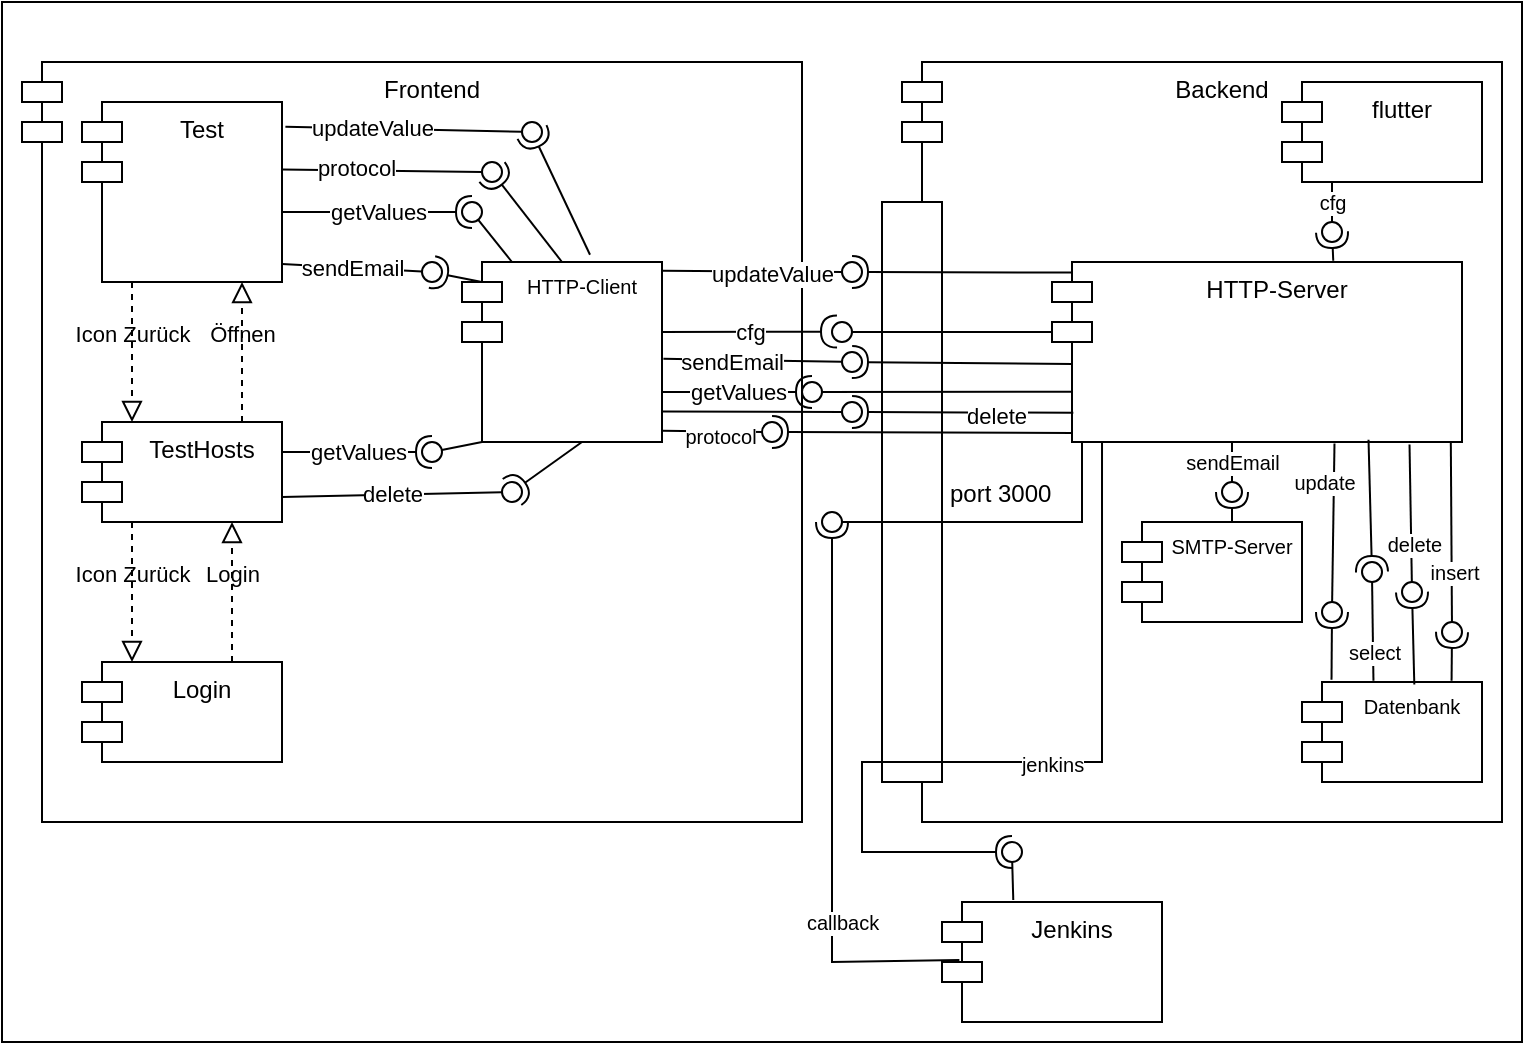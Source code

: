 <mxfile>
    <diagram id="HJxNXuhrgSFgWg1yIh3-" name="Page-1">
        <mxGraphModel dx="405" dy="264" grid="1" gridSize="10" guides="1" tooltips="1" connect="1" arrows="1" fold="1" page="1" pageScale="1" pageWidth="850" pageHeight="1100" background="none" math="0" shadow="0">
            <root>
                <mxCell id="0"/>
                <mxCell id="1" parent="0"/>
                <mxCell id="243" value="" style="rounded=0;whiteSpace=wrap;html=1;labelBackgroundColor=none;labelBorderColor=none;fontSize=10;fontColor=#070e06;" parent="1" vertex="1">
                    <mxGeometry x="70" y="30" width="760" height="520" as="geometry"/>
                </mxCell>
                <mxCell id="244" value="Frontend" style="shape=module;align=left;spacingLeft=20;align=center;verticalAlign=top;labelBackgroundColor=none;fontColor=default;labelBorderColor=none;" parent="1" vertex="1">
                    <mxGeometry x="80" y="60" width="390" height="380" as="geometry"/>
                </mxCell>
                <mxCell id="245" value="Backend" style="shape=module;align=left;spacingLeft=20;align=center;verticalAlign=top;labelBorderColor=none;" parent="1" vertex="1">
                    <mxGeometry x="520" y="60" width="300" height="380" as="geometry"/>
                </mxCell>
                <mxCell id="246" value="Jenkins" style="shape=module;align=left;spacingLeft=20;align=center;verticalAlign=top;" parent="1" vertex="1">
                    <mxGeometry x="540" y="480" width="110" height="60" as="geometry"/>
                </mxCell>
                <mxCell id="247" value="Login" style="shape=module;align=left;spacingLeft=20;align=center;verticalAlign=top;" parent="1" vertex="1">
                    <mxGeometry x="110" y="360" width="100" height="50" as="geometry"/>
                </mxCell>
                <mxCell id="248" value="TestHosts" style="shape=module;align=left;spacingLeft=20;align=center;verticalAlign=top;" parent="1" vertex="1">
                    <mxGeometry x="110" y="240" width="100" height="50" as="geometry"/>
                </mxCell>
                <mxCell id="249" value="Test" style="shape=module;align=left;spacingLeft=20;align=center;verticalAlign=top;" parent="1" vertex="1">
                    <mxGeometry x="110" y="80" width="100" height="90" as="geometry"/>
                </mxCell>
                <mxCell id="250" value="HTTP-Client" style="shape=module;align=left;spacingLeft=20;align=center;verticalAlign=top;fontSize=10;" parent="1" vertex="1">
                    <mxGeometry x="300" y="160" width="100" height="90" as="geometry"/>
                </mxCell>
                <mxCell id="251" value="port 3000" style="fontStyle=0;labelPosition=right;verticalLabelPosition=middle;align=left;verticalAlign=middle;spacingLeft=2;" parent="1" vertex="1">
                    <mxGeometry x="510" y="130" width="30" height="290" as="geometry"/>
                </mxCell>
                <mxCell id="253" value="Icon Zurück" style="endArrow=block;startArrow=none;endFill=0;startFill=0;endSize=8;html=1;verticalAlign=bottom;dashed=1;labelBackgroundColor=none;exitX=0.25;exitY=1;exitDx=0;exitDy=0;entryX=0.25;entryY=0;entryDx=0;entryDy=0;" parent="1" source="248" target="247" edge="1">
                    <mxGeometry width="160" relative="1" as="geometry">
                        <mxPoint x="270" y="320" as="sourcePoint"/>
                        <mxPoint x="430" y="320" as="targetPoint"/>
                    </mxGeometry>
                </mxCell>
                <mxCell id="255" value="Icon Zurück" style="endArrow=block;startArrow=none;endFill=0;startFill=0;endSize=8;html=1;verticalAlign=bottom;dashed=1;labelBackgroundColor=none;exitX=0.25;exitY=1;exitDx=0;exitDy=0;entryX=0.25;entryY=0;entryDx=0;entryDy=0;" parent="1" source="249" target="248" edge="1">
                    <mxGeometry width="160" relative="1" as="geometry">
                        <mxPoint x="240" y="300" as="sourcePoint"/>
                        <mxPoint x="400" y="300" as="targetPoint"/>
                        <mxPoint as="offset"/>
                    </mxGeometry>
                </mxCell>
                <mxCell id="256" value="" style="rounded=0;orthogonalLoop=1;jettySize=auto;html=1;endArrow=none;endFill=0;sketch=0;sourcePerimeterSpacing=0;targetPerimeterSpacing=0;exitX=0.25;exitY=0;exitDx=0;exitDy=0;" parent="1" source="250" target="258" edge="1">
                    <mxGeometry relative="1" as="geometry">
                        <mxPoint x="260" y="135" as="sourcePoint"/>
                    </mxGeometry>
                </mxCell>
                <mxCell id="257" value="getValues" style="rounded=0;orthogonalLoop=1;jettySize=auto;html=1;endArrow=halfCircle;endFill=0;entryX=0.5;entryY=0.5;endSize=6;strokeWidth=1;sketch=0;" parent="1" target="258" edge="1">
                    <mxGeometry relative="1" as="geometry">
                        <mxPoint x="210" y="135" as="sourcePoint"/>
                    </mxGeometry>
                </mxCell>
                <mxCell id="258" value="" style="ellipse;whiteSpace=wrap;html=1;align=center;aspect=fixed;resizable=0;points=[];outlineConnect=0;sketch=0;" parent="1" vertex="1">
                    <mxGeometry x="300" y="130" width="10" height="10" as="geometry"/>
                </mxCell>
                <mxCell id="259" value="sendEmail" style="rounded=0;orthogonalLoop=1;jettySize=auto;html=1;endArrow=none;endFill=0;sketch=0;sourcePerimeterSpacing=0;targetPerimeterSpacing=0;exitX=1;exitY=0.9;exitDx=0;exitDy=0;exitPerimeter=0;" parent="1" source="249" target="261" edge="1">
                    <mxGeometry relative="1" as="geometry">
                        <mxPoint x="230" y="175" as="sourcePoint"/>
                    </mxGeometry>
                </mxCell>
                <mxCell id="260" value="" style="rounded=0;orthogonalLoop=1;jettySize=auto;html=1;endArrow=halfCircle;endFill=0;entryX=0.5;entryY=0.5;endSize=6;strokeWidth=1;sketch=0;exitX=0.093;exitY=0.11;exitDx=0;exitDy=0;exitPerimeter=0;" parent="1" source="250" target="261" edge="1">
                    <mxGeometry relative="1" as="geometry">
                        <mxPoint x="270" y="175" as="sourcePoint"/>
                    </mxGeometry>
                </mxCell>
                <mxCell id="261" value="" style="ellipse;whiteSpace=wrap;html=1;align=center;aspect=fixed;resizable=0;points=[];outlineConnect=0;sketch=0;" parent="1" vertex="1">
                    <mxGeometry x="280" y="160" width="10" height="10" as="geometry"/>
                </mxCell>
                <mxCell id="262" value="" style="rounded=0;orthogonalLoop=1;jettySize=auto;html=1;endArrow=none;endFill=0;sketch=0;sourcePerimeterSpacing=0;targetPerimeterSpacing=0;exitX=1.017;exitY=0.137;exitDx=0;exitDy=0;exitPerimeter=0;align=center;verticalAlign=middle;" parent="1" source="249" target="265" edge="1">
                    <mxGeometry relative="1" as="geometry">
                        <mxPoint x="330" y="125" as="sourcePoint"/>
                    </mxGeometry>
                </mxCell>
                <mxCell id="263" value="updateValue" style="edgeLabel;html=1;align=center;verticalAlign=middle;resizable=0;points=[];" parent="262" vertex="1" connectable="0">
                    <mxGeometry x="-0.275" y="1" relative="1" as="geometry">
                        <mxPoint as="offset"/>
                    </mxGeometry>
                </mxCell>
                <mxCell id="264" value="" style="rounded=0;orthogonalLoop=1;jettySize=auto;html=1;endArrow=halfCircle;endFill=0;entryX=0.5;entryY=0.5;endSize=6;strokeWidth=1;sketch=0;exitX=0.64;exitY=-0.04;exitDx=0;exitDy=0;exitPerimeter=0;" parent="1" source="250" target="265" edge="1">
                    <mxGeometry relative="1" as="geometry">
                        <mxPoint x="370" y="125" as="sourcePoint"/>
                    </mxGeometry>
                </mxCell>
                <mxCell id="265" value="" style="ellipse;whiteSpace=wrap;html=1;align=center;aspect=fixed;resizable=0;points=[];outlineConnect=0;sketch=0;" parent="1" vertex="1">
                    <mxGeometry x="330" y="90" width="10" height="10" as="geometry"/>
                </mxCell>
                <mxCell id="266" value="" style="rounded=0;orthogonalLoop=1;jettySize=auto;html=1;endArrow=none;endFill=0;sketch=0;sourcePerimeterSpacing=0;targetPerimeterSpacing=0;exitX=0;exitY=1;exitDx=10;exitDy=0;exitPerimeter=0;" parent="1" source="250" target="268" edge="1">
                    <mxGeometry relative="1" as="geometry">
                        <mxPoint x="240" y="245" as="sourcePoint"/>
                    </mxGeometry>
                </mxCell>
                <mxCell id="267" value="getValues" style="rounded=0;orthogonalLoop=1;jettySize=auto;html=1;endArrow=halfCircle;endFill=0;entryX=0.5;entryY=0.5;endSize=6;strokeWidth=1;sketch=0;" parent="1" target="268" edge="1">
                    <mxGeometry relative="1" as="geometry">
                        <mxPoint x="210" y="255" as="sourcePoint"/>
                    </mxGeometry>
                </mxCell>
                <mxCell id="268" value="" style="ellipse;whiteSpace=wrap;html=1;align=center;aspect=fixed;resizable=0;points=[];outlineConnect=0;sketch=0;" parent="1" vertex="1">
                    <mxGeometry x="280" y="250" width="10" height="10" as="geometry"/>
                </mxCell>
                <mxCell id="269" value="delete" style="rounded=0;orthogonalLoop=1;jettySize=auto;html=1;endArrow=none;endFill=0;sketch=0;sourcePerimeterSpacing=0;targetPerimeterSpacing=0;exitX=1;exitY=0.75;exitDx=0;exitDy=0;" parent="1" source="248" target="271" edge="1">
                    <mxGeometry relative="1" as="geometry">
                        <mxPoint x="265" y="325" as="sourcePoint"/>
                    </mxGeometry>
                </mxCell>
                <mxCell id="270" value="" style="rounded=0;orthogonalLoop=1;jettySize=auto;html=1;endArrow=halfCircle;endFill=0;entryX=0.5;entryY=0.5;endSize=6;strokeWidth=1;sketch=0;exitX=0.6;exitY=1;exitDx=0;exitDy=0;exitPerimeter=0;" parent="1" source="250" target="271" edge="1">
                    <mxGeometry relative="1" as="geometry">
                        <mxPoint x="305" y="325" as="sourcePoint"/>
                    </mxGeometry>
                </mxCell>
                <mxCell id="271" value="" style="ellipse;whiteSpace=wrap;html=1;align=center;aspect=fixed;resizable=0;points=[];outlineConnect=0;sketch=0;" parent="1" vertex="1">
                    <mxGeometry x="320" y="270" width="10" height="10" as="geometry"/>
                </mxCell>
                <mxCell id="272" value="HTTP-Server" style="shape=module;align=left;spacingLeft=20;align=center;verticalAlign=top;fontColor=default;" parent="1" vertex="1">
                    <mxGeometry x="595" y="160" width="205" height="90" as="geometry"/>
                </mxCell>
                <mxCell id="273" value="" style="rounded=0;orthogonalLoop=1;jettySize=auto;html=1;endArrow=none;endFill=0;sketch=0;sourcePerimeterSpacing=0;targetPerimeterSpacing=0;exitX=1.003;exitY=0.83;exitDx=0;exitDy=0;exitPerimeter=0;" parent="1" source="250" target="276" edge="1">
                    <mxGeometry relative="1" as="geometry">
                        <mxPoint x="400" y="230" as="sourcePoint"/>
                    </mxGeometry>
                </mxCell>
                <mxCell id="274" value="" style="rounded=0;orthogonalLoop=1;jettySize=auto;html=1;endArrow=halfCircle;endFill=0;entryX=0.5;entryY=0.5;endSize=6;strokeWidth=1;sketch=0;exitX=0.052;exitY=0.838;exitDx=0;exitDy=0;exitPerimeter=0;" parent="1" source="272" target="276" edge="1">
                    <mxGeometry relative="1" as="geometry">
                        <mxPoint x="600" y="225" as="sourcePoint"/>
                    </mxGeometry>
                </mxCell>
                <mxCell id="275" value="delete" style="edgeLabel;html=1;align=center;verticalAlign=middle;resizable=0;points=[];" parent="274" vertex="1" connectable="0">
                    <mxGeometry x="-0.293" y="1" relative="1" as="geometry">
                        <mxPoint as="offset"/>
                    </mxGeometry>
                </mxCell>
                <mxCell id="276" value="" style="ellipse;whiteSpace=wrap;html=1;align=center;aspect=fixed;resizable=0;points=[];outlineConnect=0;sketch=0;" parent="1" vertex="1">
                    <mxGeometry x="490" y="230" width="10" height="10" as="geometry"/>
                </mxCell>
                <mxCell id="277" value="" style="rounded=0;orthogonalLoop=1;jettySize=auto;html=1;endArrow=none;endFill=0;sketch=0;sourcePerimeterSpacing=0;targetPerimeterSpacing=0;exitX=0.05;exitY=0.721;exitDx=0;exitDy=0;exitPerimeter=0;" parent="1" source="272" target="279" edge="1">
                    <mxGeometry relative="1" as="geometry">
                        <mxPoint x="430" y="205" as="sourcePoint"/>
                    </mxGeometry>
                </mxCell>
                <mxCell id="278" value="getValues" style="rounded=0;orthogonalLoop=1;jettySize=auto;html=1;endArrow=halfCircle;endFill=0;entryX=0.5;entryY=0.5;endSize=6;strokeWidth=1;sketch=0;" parent="1" target="279" edge="1">
                    <mxGeometry relative="1" as="geometry">
                        <mxPoint x="400" y="225" as="sourcePoint"/>
                    </mxGeometry>
                </mxCell>
                <mxCell id="279" value="" style="ellipse;whiteSpace=wrap;html=1;align=center;aspect=fixed;resizable=0;points=[];outlineConnect=0;sketch=0;" parent="1" vertex="1">
                    <mxGeometry x="470" y="220" width="10" height="10" as="geometry"/>
                </mxCell>
                <mxCell id="280" value="" style="rounded=0;orthogonalLoop=1;jettySize=auto;html=1;endArrow=none;endFill=0;sketch=0;sourcePerimeterSpacing=0;targetPerimeterSpacing=0;exitX=1.007;exitY=0.537;exitDx=0;exitDy=0;exitPerimeter=0;" parent="1" source="250" target="283" edge="1">
                    <mxGeometry relative="1" as="geometry">
                        <mxPoint x="450" y="185" as="sourcePoint"/>
                    </mxGeometry>
                </mxCell>
                <mxCell id="281" value="&lt;span style=&quot;&quot;&gt;sendEmail&lt;/span&gt;" style="edgeLabel;html=1;align=right;verticalAlign=middle;resizable=0;points=[];" parent="280" vertex="1" connectable="0">
                    <mxGeometry x="0.358" relative="1" as="geometry">
                        <mxPoint as="offset"/>
                    </mxGeometry>
                </mxCell>
                <mxCell id="282" value="" style="rounded=0;orthogonalLoop=1;jettySize=auto;html=1;endArrow=halfCircle;endFill=0;entryX=0.5;entryY=0.5;endSize=6;strokeWidth=1;sketch=0;verticalAlign=middle;align=center;exitX=0.05;exitY=0.567;exitDx=0;exitDy=0;exitPerimeter=0;" parent="1" source="272" target="283" edge="1">
                    <mxGeometry relative="1" as="geometry">
                        <mxPoint x="600" y="195" as="sourcePoint"/>
                    </mxGeometry>
                </mxCell>
                <mxCell id="283" value="" style="ellipse;whiteSpace=wrap;html=1;align=center;aspect=fixed;resizable=0;points=[];outlineConnect=0;sketch=0;verticalAlign=middle;" parent="1" vertex="1">
                    <mxGeometry x="490" y="205" width="10" height="10" as="geometry"/>
                </mxCell>
                <mxCell id="284" value="" style="rounded=0;orthogonalLoop=1;jettySize=auto;html=1;endArrow=none;endFill=0;sketch=0;sourcePerimeterSpacing=0;targetPerimeterSpacing=0;exitX=1.003;exitY=0.048;exitDx=0;exitDy=0;exitPerimeter=0;" parent="1" source="250" target="287" edge="1">
                    <mxGeometry relative="1" as="geometry">
                        <mxPoint x="425" y="175" as="sourcePoint"/>
                    </mxGeometry>
                </mxCell>
                <mxCell id="285" value="&lt;div style=&quot;&quot;&gt;updateValue&lt;/div&gt;" style="edgeLabel;html=1;align=center;verticalAlign=middle;resizable=0;points=[];" parent="284" vertex="1" connectable="0">
                    <mxGeometry x="0.2" y="-1" relative="1" as="geometry">
                        <mxPoint as="offset"/>
                    </mxGeometry>
                </mxCell>
                <mxCell id="286" value="" style="rounded=0;orthogonalLoop=1;jettySize=auto;html=1;endArrow=halfCircle;endFill=0;entryX=0.5;entryY=0.5;endSize=6;strokeWidth=1;sketch=0;exitX=0.049;exitY=0.059;exitDx=0;exitDy=0;exitPerimeter=0;" parent="1" source="272" target="287" edge="1">
                    <mxGeometry relative="1" as="geometry">
                        <mxPoint x="465" y="175" as="sourcePoint"/>
                    </mxGeometry>
                </mxCell>
                <mxCell id="287" value="" style="ellipse;whiteSpace=wrap;html=1;align=center;aspect=fixed;resizable=0;points=[];outlineConnect=0;sketch=0;" parent="1" vertex="1">
                    <mxGeometry x="490" y="160" width="10" height="10" as="geometry"/>
                </mxCell>
                <mxCell id="289" value="" style="rounded=0;orthogonalLoop=1;jettySize=auto;html=1;endArrow=none;endFill=0;sketch=0;sourcePerimeterSpacing=0;targetPerimeterSpacing=0;fontSize=10;exitX=1;exitY=0.938;exitDx=0;exitDy=0;exitPerimeter=0;" parent="1" source="250" target="292" edge="1">
                    <mxGeometry relative="1" as="geometry">
                        <mxPoint x="425" y="245" as="sourcePoint"/>
                    </mxGeometry>
                </mxCell>
                <mxCell id="290" value="protocol" style="edgeLabel;html=1;align=center;verticalAlign=middle;resizable=0;points=[];fontSize=10;" parent="289" vertex="1" connectable="0">
                    <mxGeometry x="0.167" y="-2" relative="1" as="geometry">
                        <mxPoint as="offset"/>
                    </mxGeometry>
                </mxCell>
                <mxCell id="291" value="" style="rounded=0;orthogonalLoop=1;jettySize=auto;html=1;endArrow=halfCircle;endFill=0;entryX=0.5;entryY=0.5;endSize=6;strokeWidth=1;sketch=0;fontSize=10;exitX=0.05;exitY=0.95;exitDx=0;exitDy=0;exitPerimeter=0;labelBorderColor=default;labelBackgroundColor=default;fontColor=#070e06;" parent="1" source="272" target="292" edge="1">
                    <mxGeometry relative="1" as="geometry">
                        <mxPoint x="465" y="245" as="sourcePoint"/>
                    </mxGeometry>
                </mxCell>
                <mxCell id="292" value="" style="ellipse;whiteSpace=wrap;html=1;align=center;aspect=fixed;resizable=0;points=[];outlineConnect=0;sketch=0;fontSize=10;" parent="1" vertex="1">
                    <mxGeometry x="450" y="240" width="10" height="10" as="geometry"/>
                </mxCell>
                <mxCell id="293" value="" style="rounded=0;orthogonalLoop=1;jettySize=auto;html=1;endArrow=none;endFill=0;sketch=0;sourcePerimeterSpacing=0;targetPerimeterSpacing=0;fontSize=10;" parent="1" target="295" edge="1">
                    <mxGeometry relative="1" as="geometry">
                        <mxPoint x="610" y="250" as="sourcePoint"/>
                        <Array as="points">
                            <mxPoint x="610" y="290"/>
                        </Array>
                    </mxGeometry>
                </mxCell>
                <mxCell id="294" value="callback" style="rounded=0;orthogonalLoop=1;jettySize=auto;html=1;endArrow=halfCircle;endFill=0;entryX=0.5;entryY=0.5;endSize=6;strokeWidth=1;sketch=0;fontSize=10;exitX=0.079;exitY=0.483;exitDx=0;exitDy=0;exitPerimeter=0;" parent="1" source="246" target="295" edge="1">
                    <mxGeometry x="-0.41" y="-5" relative="1" as="geometry">
                        <mxPoint x="495" y="520" as="sourcePoint"/>
                        <Array as="points">
                            <mxPoint x="485" y="510"/>
                        </Array>
                        <mxPoint as="offset"/>
                    </mxGeometry>
                </mxCell>
                <mxCell id="295" value="" style="ellipse;whiteSpace=wrap;html=1;align=center;aspect=fixed;resizable=0;points=[];outlineConnect=0;sketch=0;fontSize=10;" parent="1" vertex="1">
                    <mxGeometry x="480" y="285" width="10" height="10" as="geometry"/>
                </mxCell>
                <mxCell id="296" value="" style="rounded=0;orthogonalLoop=1;jettySize=auto;html=1;endArrow=none;endFill=0;sketch=0;sourcePerimeterSpacing=0;targetPerimeterSpacing=0;fontSize=10;exitX=0.324;exitY=-0.017;exitDx=0;exitDy=0;exitPerimeter=0;" parent="1" source="246" target="299" edge="1">
                    <mxGeometry relative="1" as="geometry">
                        <mxPoint x="580" y="465" as="sourcePoint"/>
                    </mxGeometry>
                </mxCell>
                <mxCell id="297" value="" style="rounded=0;orthogonalLoop=1;jettySize=auto;html=1;endArrow=halfCircle;endFill=0;entryX=0.5;entryY=0.5;endSize=6;strokeWidth=1;sketch=0;fontSize=10;align=center;verticalAlign=middle;exitX=0.122;exitY=1;exitDx=0;exitDy=0;exitPerimeter=0;" parent="1" source="272" target="299" edge="1">
                    <mxGeometry relative="1" as="geometry">
                        <mxPoint x="560" y="410" as="sourcePoint"/>
                        <Array as="points">
                            <mxPoint x="620" y="410"/>
                            <mxPoint x="500" y="410"/>
                            <mxPoint x="500" y="455"/>
                        </Array>
                    </mxGeometry>
                </mxCell>
                <mxCell id="298" value="jenkins" style="edgeLabel;html=1;align=center;verticalAlign=middle;resizable=0;points=[];fontSize=10;" parent="297" vertex="1" connectable="0">
                    <mxGeometry x="-0.333" y="1" relative="1" as="geometry">
                        <mxPoint x="-26" y="27" as="offset"/>
                    </mxGeometry>
                </mxCell>
                <mxCell id="299" value="" style="ellipse;whiteSpace=wrap;html=1;align=center;aspect=fixed;resizable=0;points=[];outlineConnect=0;sketch=0;fontSize=10;" parent="1" vertex="1">
                    <mxGeometry x="570" y="450" width="10" height="10" as="geometry"/>
                </mxCell>
                <mxCell id="300" value="Datenbank" style="shape=module;align=left;spacingLeft=20;align=center;verticalAlign=top;fontSize=10;" parent="1" vertex="1">
                    <mxGeometry x="720" y="370" width="90" height="50" as="geometry"/>
                </mxCell>
                <mxCell id="304" value="" style="rounded=0;orthogonalLoop=1;jettySize=auto;html=1;endArrow=none;endFill=0;sketch=0;sourcePerimeterSpacing=0;targetPerimeterSpacing=0;fontSize=10;exitX=0.872;exitY=1.014;exitDx=0;exitDy=0;exitPerimeter=0;" parent="1" source="272" target="307" edge="1">
                    <mxGeometry relative="1" as="geometry">
                        <mxPoint x="770" y="325" as="sourcePoint"/>
                    </mxGeometry>
                </mxCell>
                <mxCell id="305" value="delete" style="edgeLabel;html=1;align=center;verticalAlign=middle;resizable=0;points=[];fontSize=10;" parent="304" vertex="1" connectable="0">
                    <mxGeometry x="0.445" y="1" relative="1" as="geometry">
                        <mxPoint as="offset"/>
                    </mxGeometry>
                </mxCell>
                <mxCell id="306" value="" style="rounded=0;orthogonalLoop=1;jettySize=auto;html=1;endArrow=halfCircle;endFill=0;entryX=0.5;entryY=0.5;endSize=6;strokeWidth=1;sketch=0;fontSize=10;exitX=0.624;exitY=0.025;exitDx=0;exitDy=0;exitPerimeter=0;" parent="1" source="300" target="307" edge="1">
                    <mxGeometry relative="1" as="geometry">
                        <mxPoint x="810" y="325" as="sourcePoint"/>
                    </mxGeometry>
                </mxCell>
                <mxCell id="307" value="" style="ellipse;whiteSpace=wrap;html=1;align=center;aspect=fixed;resizable=0;points=[];outlineConnect=0;sketch=0;fontSize=10;" parent="1" vertex="1">
                    <mxGeometry x="770" y="320" width="10" height="10" as="geometry"/>
                </mxCell>
                <mxCell id="308" value="" style="rounded=0;orthogonalLoop=1;jettySize=auto;html=1;endArrow=none;endFill=0;sketch=0;sourcePerimeterSpacing=0;targetPerimeterSpacing=0;fontSize=10;exitX=0.397;exitY=-0.013;exitDx=0;exitDy=0;exitPerimeter=0;" parent="1" source="300" target="311" edge="1">
                    <mxGeometry relative="1" as="geometry">
                        <mxPoint x="760" y="370" as="sourcePoint"/>
                    </mxGeometry>
                </mxCell>
                <mxCell id="309" value="select" style="edgeLabel;html=1;align=center;verticalAlign=middle;resizable=0;points=[];fontSize=10;" parent="308" vertex="1" connectable="0">
                    <mxGeometry x="0.317" y="1" relative="1" as="geometry">
                        <mxPoint x="1" y="18" as="offset"/>
                    </mxGeometry>
                </mxCell>
                <mxCell id="310" value="" style="rounded=0;orthogonalLoop=1;jettySize=auto;html=1;endArrow=halfCircle;endFill=0;entryX=0.5;entryY=0.5;endSize=6;strokeWidth=1;sketch=0;fontSize=10;exitX=0.772;exitY=0.987;exitDx=0;exitDy=0;exitPerimeter=0;" parent="1" source="272" target="311" edge="1">
                    <mxGeometry relative="1" as="geometry">
                        <mxPoint x="765" y="370.0" as="sourcePoint"/>
                    </mxGeometry>
                </mxCell>
                <mxCell id="311" value="" style="ellipse;whiteSpace=wrap;html=1;align=center;aspect=fixed;resizable=0;points=[];outlineConnect=0;sketch=0;fontSize=10;" parent="1" vertex="1">
                    <mxGeometry x="750" y="310" width="10" height="10" as="geometry"/>
                </mxCell>
                <mxCell id="312" value="" style="rounded=0;orthogonalLoop=1;jettySize=auto;html=1;endArrow=none;endFill=0;sketch=0;sourcePerimeterSpacing=0;targetPerimeterSpacing=0;fontSize=10;exitX=0.689;exitY=1.008;exitDx=0;exitDy=0;exitPerimeter=0;" parent="1" source="272" target="315" edge="1">
                    <mxGeometry relative="1" as="geometry">
                        <mxPoint x="700" y="335" as="sourcePoint"/>
                    </mxGeometry>
                </mxCell>
                <mxCell id="313" value="update" style="edgeLabel;html=1;align=center;verticalAlign=middle;resizable=0;points=[];fontSize=10;" parent="312" vertex="1" connectable="0">
                    <mxGeometry x="-0.083" relative="1" as="geometry">
                        <mxPoint x="-5" y="-17" as="offset"/>
                    </mxGeometry>
                </mxCell>
                <mxCell id="314" value="" style="rounded=0;orthogonalLoop=1;jettySize=auto;html=1;endArrow=halfCircle;endFill=0;entryX=0.5;entryY=0.5;endSize=6;strokeWidth=1;sketch=0;fontSize=10;exitX=0.164;exitY=-0.023;exitDx=0;exitDy=0;exitPerimeter=0;" parent="1" source="300" target="315" edge="1">
                    <mxGeometry relative="1" as="geometry">
                        <mxPoint x="740" y="335" as="sourcePoint"/>
                    </mxGeometry>
                </mxCell>
                <mxCell id="315" value="" style="ellipse;whiteSpace=wrap;html=1;align=center;aspect=fixed;resizable=0;points=[];outlineConnect=0;sketch=0;fontSize=10;" parent="1" vertex="1">
                    <mxGeometry x="730" y="330" width="10" height="10" as="geometry"/>
                </mxCell>
                <mxCell id="318" value="" style="rounded=0;orthogonalLoop=1;jettySize=auto;html=1;endArrow=halfCircle;endFill=0;entryX=0.5;entryY=0.5;endSize=6;strokeWidth=1;sketch=0;fontSize=10;" parent="1" target="319" edge="1">
                    <mxGeometry relative="1" as="geometry">
                        <mxPoint x="685" y="290" as="sourcePoint"/>
                    </mxGeometry>
                </mxCell>
                <mxCell id="319" value="" style="ellipse;whiteSpace=wrap;html=1;align=center;aspect=fixed;resizable=0;points=[];outlineConnect=0;sketch=0;fontSize=10;" parent="1" vertex="1">
                    <mxGeometry x="680" y="270" width="10" height="10" as="geometry"/>
                </mxCell>
                <mxCell id="325" value="" style="rounded=0;orthogonalLoop=1;jettySize=auto;html=1;endArrow=none;endFill=0;sketch=0;sourcePerimeterSpacing=0;targetPerimeterSpacing=0;exitX=1;exitY=0.375;exitDx=0;exitDy=0;exitPerimeter=0;align=center;verticalAlign=middle;" parent="1" source="249" target="329" edge="1">
                    <mxGeometry relative="1" as="geometry">
                        <mxPoint x="220" y="114" as="sourcePoint"/>
                        <mxPoint x="340.0" y="114.96" as="targetPoint"/>
                    </mxGeometry>
                </mxCell>
                <mxCell id="326" value="protocol" style="edgeLabel;html=1;align=center;verticalAlign=middle;resizable=0;points=[];" parent="325" vertex="1" connectable="0">
                    <mxGeometry x="-0.275" y="1" relative="1" as="geometry">
                        <mxPoint as="offset"/>
                    </mxGeometry>
                </mxCell>
                <mxCell id="328" value="" style="rounded=0;orthogonalLoop=1;jettySize=auto;html=1;endArrow=halfCircle;endFill=0;entryX=0.5;entryY=0.5;endSize=6;strokeWidth=1;sketch=0;labelBackgroundColor=default;labelBorderColor=default;fontSize=10;fontColor=#18141d;exitX=0.5;exitY=0;exitDx=0;exitDy=0;" parent="1" source="250" target="329" edge="1">
                    <mxGeometry relative="1" as="geometry">
                        <mxPoint x="310" y="125" as="sourcePoint"/>
                    </mxGeometry>
                </mxCell>
                <mxCell id="329" value="" style="ellipse;whiteSpace=wrap;html=1;align=center;aspect=fixed;resizable=0;points=[];outlineConnect=0;sketch=0;labelBackgroundColor=none;labelBorderColor=none;fontSize=10;fontColor=#18141d;" parent="1" vertex="1">
                    <mxGeometry x="310" y="110" width="10" height="10" as="geometry"/>
                </mxCell>
                <mxCell id="330" value="SMTP-Server" style="shape=module;align=left;spacingLeft=20;align=center;verticalAlign=top;fontSize=10;" parent="1" vertex="1">
                    <mxGeometry x="630" y="290" width="90" height="50" as="geometry"/>
                </mxCell>
                <mxCell id="331" value="sendEmail" style="rounded=0;orthogonalLoop=1;jettySize=auto;html=1;endArrow=none;endFill=0;sketch=0;sourcePerimeterSpacing=0;targetPerimeterSpacing=0;fontSize=10;exitX=0.439;exitY=1;exitDx=0;exitDy=0;exitPerimeter=0;" parent="1" source="272" target="319" edge="1">
                    <mxGeometry relative="1" as="geometry">
                        <mxPoint x="710" y="250" as="sourcePoint"/>
                        <mxPoint x="745" y="150" as="targetPoint"/>
                        <mxPoint as="offset"/>
                    </mxGeometry>
                </mxCell>
                <mxCell id="336" value="" style="rounded=0;orthogonalLoop=1;jettySize=auto;html=1;endArrow=none;endFill=0;sketch=0;sourcePerimeterSpacing=0;targetPerimeterSpacing=0;labelBackgroundColor=default;labelBorderColor=default;fontSize=10;fontColor=#18141d;exitX=0;exitY=0;exitDx=0;exitDy=35;exitPerimeter=0;" parent="1" source="272" target="338" edge="1">
                    <mxGeometry relative="1" as="geometry">
                        <mxPoint x="470" y="195" as="sourcePoint"/>
                    </mxGeometry>
                </mxCell>
                <mxCell id="338" value="" style="ellipse;whiteSpace=wrap;html=1;align=center;aspect=fixed;resizable=0;points=[];outlineConnect=0;sketch=0;labelBackgroundColor=none;labelBorderColor=none;fontSize=10;fontColor=#18141d;" parent="1" vertex="1">
                    <mxGeometry x="485" y="190" width="10" height="10" as="geometry"/>
                </mxCell>
                <mxCell id="342" value="" style="rounded=0;orthogonalLoop=1;jettySize=auto;html=1;endArrow=halfCircle;endFill=0;entryX=0.5;entryY=0.5;endSize=6;strokeWidth=1;sketch=0;labelBackgroundColor=#1a151e;labelBorderColor=default;fontSize=10;fontColor=#FFFFFF;exitX=0.686;exitY=-0.007;exitDx=0;exitDy=0;exitPerimeter=0;" parent="1" source="272" target="343" edge="1">
                    <mxGeometry relative="1" as="geometry">
                        <mxPoint x="760" y="145" as="sourcePoint"/>
                    </mxGeometry>
                </mxCell>
                <mxCell id="343" value="" style="ellipse;whiteSpace=wrap;html=1;align=center;aspect=fixed;resizable=0;points=[];outlineConnect=0;sketch=0;labelBackgroundColor=none;labelBorderColor=none;fontSize=10;fontColor=#FFFFFF;" parent="1" vertex="1">
                    <mxGeometry x="730" y="140" width="10" height="10" as="geometry"/>
                </mxCell>
                <mxCell id="350" value="" style="rounded=0;orthogonalLoop=1;jettySize=auto;html=1;endArrow=halfCircle;endFill=0;entryX=0.5;entryY=0.5;endSize=6;strokeWidth=1;sketch=0;labelBackgroundColor=#FFFFFF;labelBorderColor=none;fontSize=10;fontColor=#FFFFFF;exitX=0.831;exitY=-0.013;exitDx=0;exitDy=0;exitPerimeter=0;" parent="1" source="300" target="351" edge="1">
                    <mxGeometry relative="1" as="geometry">
                        <mxPoint x="820" y="345" as="sourcePoint"/>
                    </mxGeometry>
                </mxCell>
                <mxCell id="351" value="" style="ellipse;whiteSpace=wrap;html=1;align=center;aspect=fixed;resizable=0;points=[];outlineConnect=0;sketch=0;labelBackgroundColor=none;labelBorderColor=none;fontSize=10;fontColor=#FFFFFF;" parent="1" vertex="1">
                    <mxGeometry x="790" y="340" width="10" height="10" as="geometry"/>
                </mxCell>
                <mxCell id="353" value="cfg" style="rounded=0;orthogonalLoop=1;jettySize=auto;html=1;endArrow=none;endFill=0;sketch=0;sourcePerimeterSpacing=0;targetPerimeterSpacing=0;fontSize=10;exitX=0.25;exitY=1;exitDx=0;exitDy=0;" parent="1" target="343" edge="1">
                    <mxGeometry relative="1" as="geometry">
                        <mxPoint x="735" y="120" as="sourcePoint"/>
                        <mxPoint x="730" y="145" as="targetPoint"/>
                        <mxPoint as="offset"/>
                    </mxGeometry>
                </mxCell>
                <mxCell id="354" value="cfg" style="rounded=0;orthogonalLoop=1;jettySize=auto;html=1;endArrow=halfCircle;endFill=0;entryX=0.5;entryY=0.5;endSize=6;strokeWidth=1;sketch=0;exitX=0.998;exitY=0.389;exitDx=0;exitDy=0;exitPerimeter=0;" parent="1" source="250" edge="1">
                    <mxGeometry relative="1" as="geometry">
                        <mxPoint x="412.5" y="194.8" as="sourcePoint"/>
                        <mxPoint x="487.5" y="194.8" as="targetPoint"/>
                    </mxGeometry>
                </mxCell>
                <mxCell id="355" value="flutter" style="shape=module;align=left;spacingLeft=20;align=center;verticalAlign=top;" vertex="1" parent="1">
                    <mxGeometry x="710" y="70" width="100" height="50" as="geometry"/>
                </mxCell>
                <mxCell id="356" value="" style="rounded=0;orthogonalLoop=1;jettySize=auto;html=1;endArrow=none;endFill=0;sketch=0;sourcePerimeterSpacing=0;targetPerimeterSpacing=0;fontSize=10;exitX=0.872;exitY=1.014;exitDx=0;exitDy=0;exitPerimeter=0;" edge="1" parent="1" target="351">
                    <mxGeometry relative="1" as="geometry">
                        <mxPoint x="794.41" y="250" as="sourcePoint"/>
                        <mxPoint x="794" y="320" as="targetPoint"/>
                    </mxGeometry>
                </mxCell>
                <mxCell id="357" value="insert" style="edgeLabel;html=1;align=center;verticalAlign=middle;resizable=0;points=[];fontSize=10;" vertex="1" connectable="0" parent="356">
                    <mxGeometry x="0.445" y="1" relative="1" as="geometry">
                        <mxPoint as="offset"/>
                    </mxGeometry>
                </mxCell>
                <mxCell id="359" value="Login" style="endArrow=block;startArrow=none;endFill=0;startFill=0;endSize=8;html=1;verticalAlign=bottom;dashed=1;labelBackgroundColor=none;entryX=0.75;entryY=1;entryDx=0;entryDy=0;" edge="1" parent="1" target="248">
                    <mxGeometry width="160" relative="1" as="geometry">
                        <mxPoint x="185" y="360" as="sourcePoint"/>
                        <mxPoint x="190" y="290" as="targetPoint"/>
                    </mxGeometry>
                </mxCell>
                <mxCell id="360" value="Öffnen" style="endArrow=block;startArrow=none;endFill=0;startFill=0;endSize=8;html=1;verticalAlign=bottom;dashed=1;labelBackgroundColor=none;entryX=0.75;entryY=1;entryDx=0;entryDy=0;" edge="1" parent="1">
                    <mxGeometry width="160" relative="1" as="geometry">
                        <mxPoint x="190" y="240" as="sourcePoint"/>
                        <mxPoint x="190" y="170" as="targetPoint"/>
                    </mxGeometry>
                </mxCell>
            </root>
        </mxGraphModel>
    </diagram>
</mxfile>
